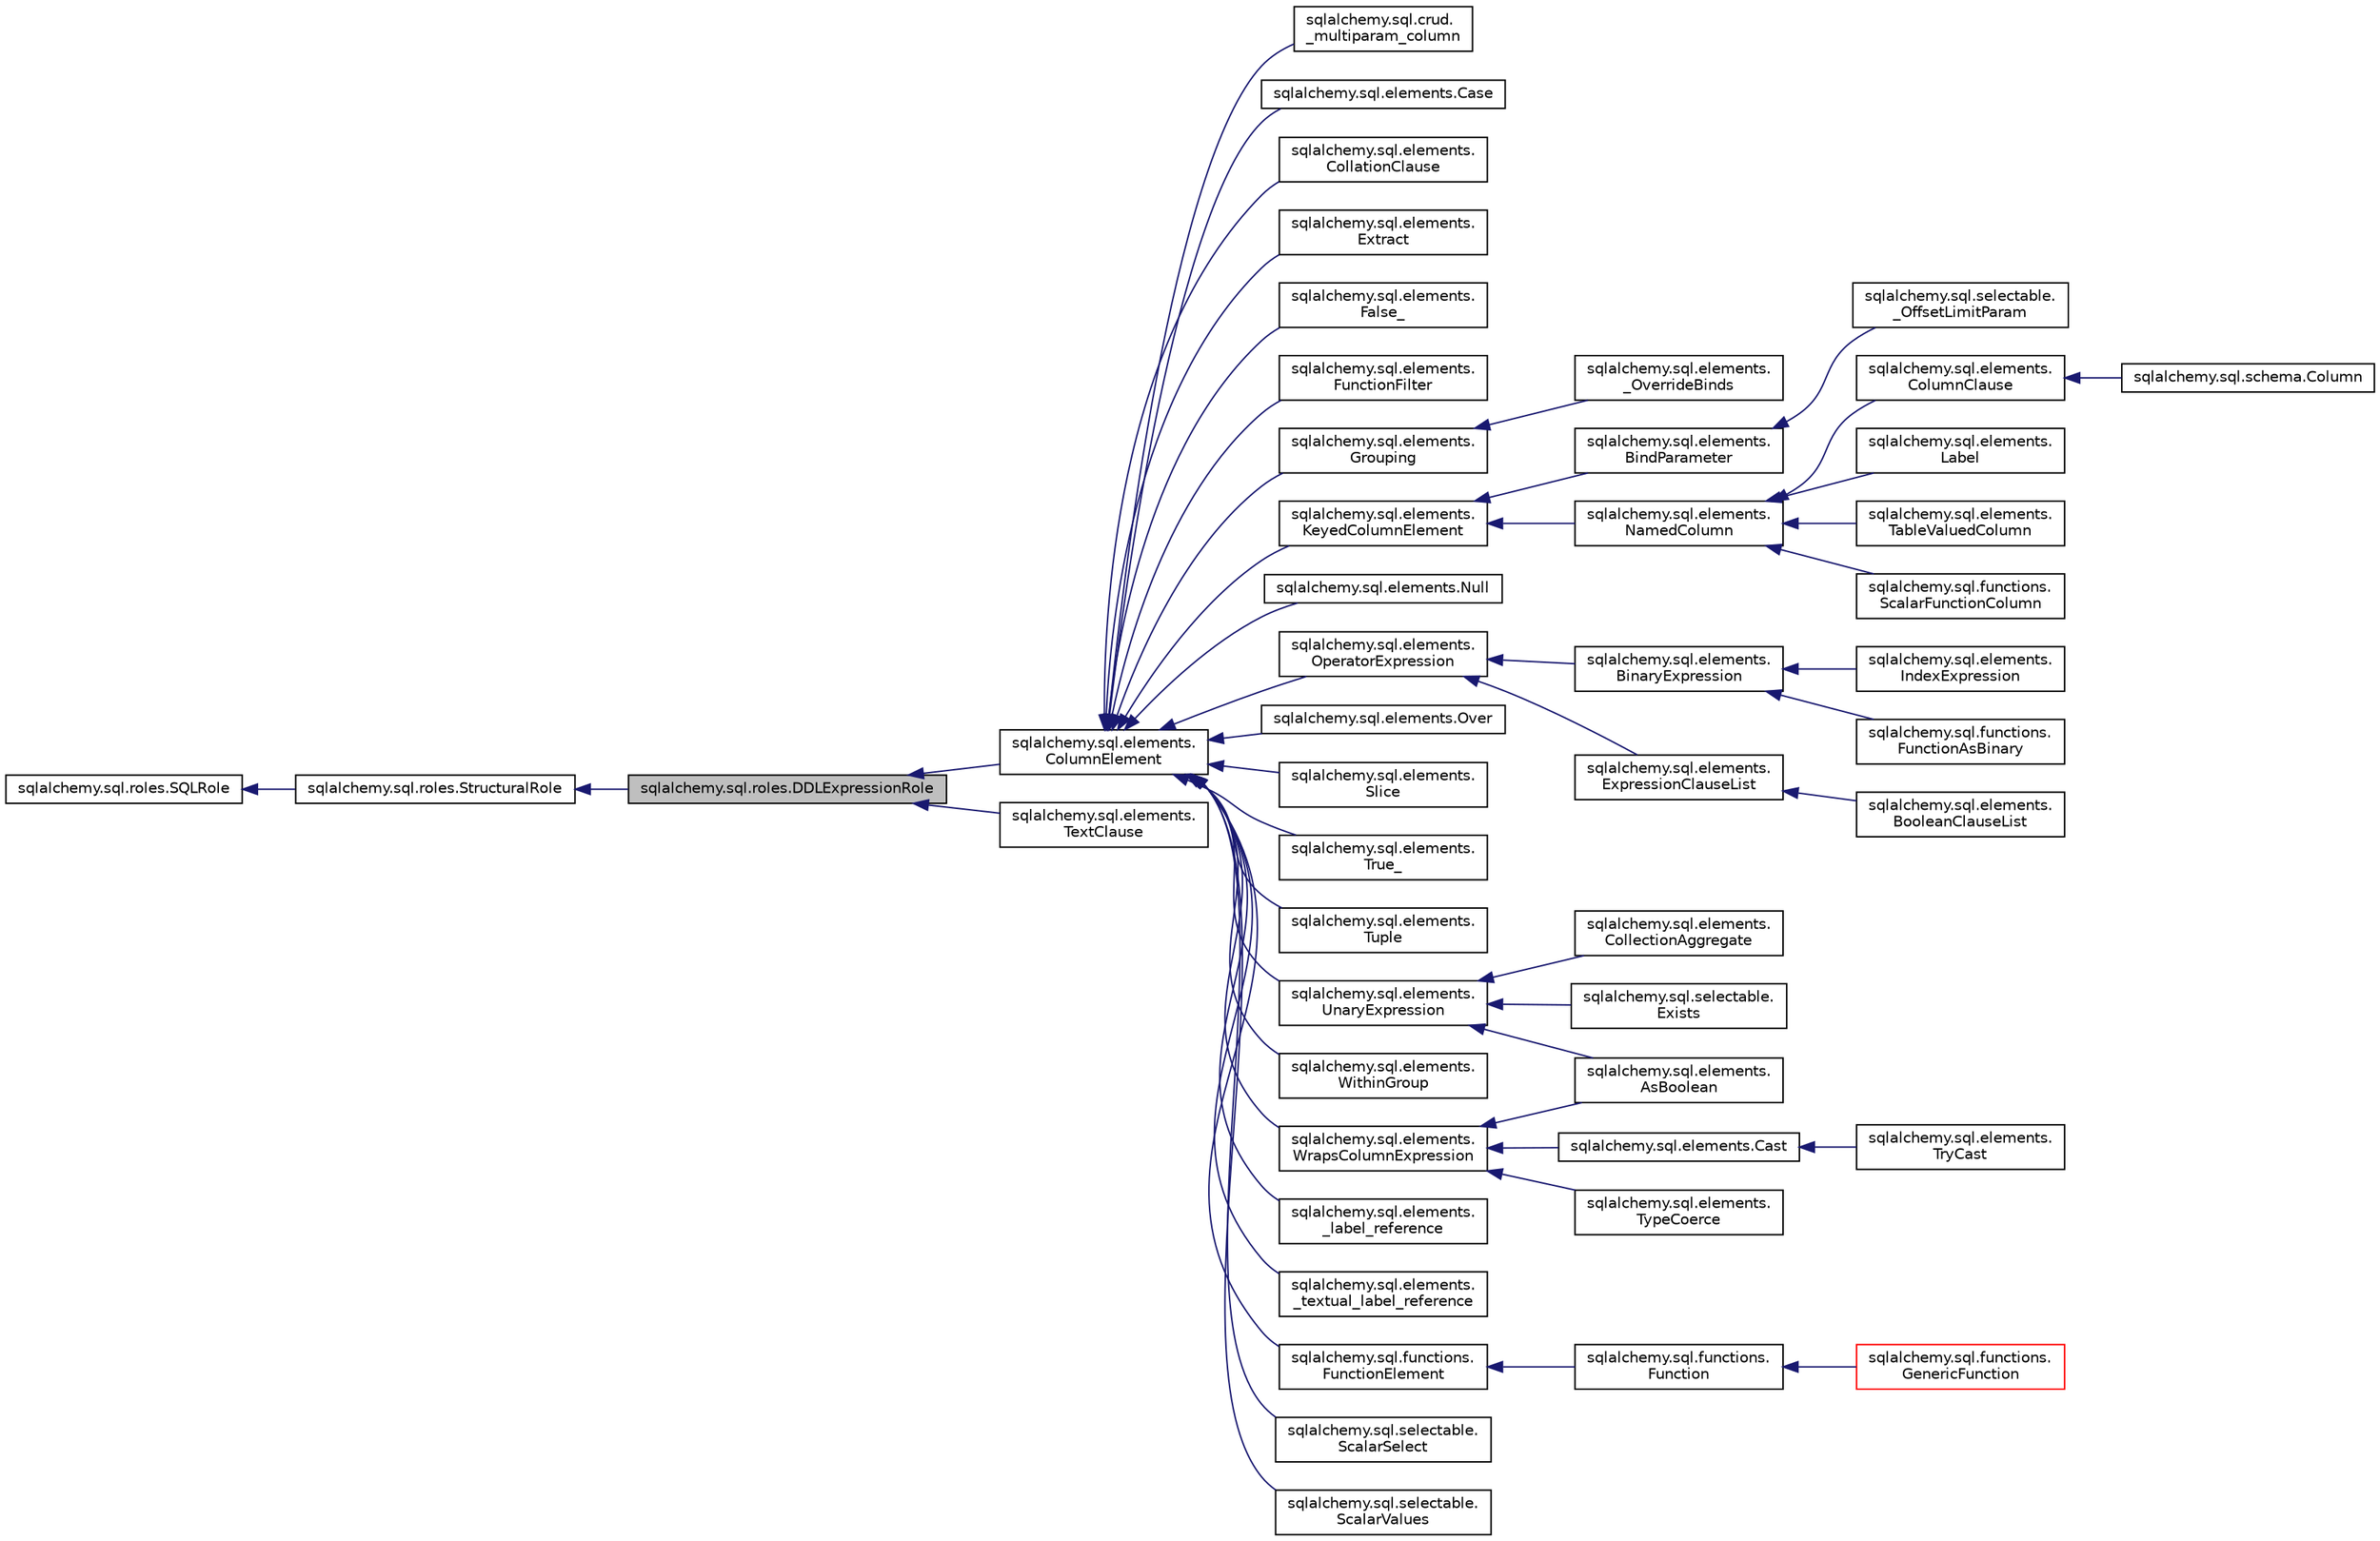 digraph "sqlalchemy.sql.roles.DDLExpressionRole"
{
 // LATEX_PDF_SIZE
  edge [fontname="Helvetica",fontsize="10",labelfontname="Helvetica",labelfontsize="10"];
  node [fontname="Helvetica",fontsize="10",shape=record];
  rankdir="LR";
  Node1 [label="sqlalchemy.sql.roles.DDLExpressionRole",height=0.2,width=0.4,color="black", fillcolor="grey75", style="filled", fontcolor="black",tooltip=" "];
  Node2 -> Node1 [dir="back",color="midnightblue",fontsize="10",style="solid",fontname="Helvetica"];
  Node2 [label="sqlalchemy.sql.roles.StructuralRole",height=0.2,width=0.4,color="black", fillcolor="white", style="filled",URL="$classsqlalchemy_1_1sql_1_1roles_1_1StructuralRole.html",tooltip=" "];
  Node3 -> Node2 [dir="back",color="midnightblue",fontsize="10",style="solid",fontname="Helvetica"];
  Node3 [label="sqlalchemy.sql.roles.SQLRole",height=0.2,width=0.4,color="black", fillcolor="white", style="filled",URL="$classsqlalchemy_1_1sql_1_1roles_1_1SQLRole.html",tooltip=" "];
  Node1 -> Node4 [dir="back",color="midnightblue",fontsize="10",style="solid",fontname="Helvetica"];
  Node4 [label="sqlalchemy.sql.elements.\lColumnElement",height=0.2,width=0.4,color="black", fillcolor="white", style="filled",URL="$classsqlalchemy_1_1sql_1_1elements_1_1ColumnElement.html",tooltip=" "];
  Node4 -> Node5 [dir="back",color="midnightblue",fontsize="10",style="solid",fontname="Helvetica"];
  Node5 [label="sqlalchemy.sql.crud.\l_multiparam_column",height=0.2,width=0.4,color="black", fillcolor="white", style="filled",URL="$classsqlalchemy_1_1sql_1_1crud_1_1__multiparam__column.html",tooltip=" "];
  Node4 -> Node6 [dir="back",color="midnightblue",fontsize="10",style="solid",fontname="Helvetica"];
  Node6 [label="sqlalchemy.sql.elements.Case",height=0.2,width=0.4,color="black", fillcolor="white", style="filled",URL="$classsqlalchemy_1_1sql_1_1elements_1_1Case.html",tooltip=" "];
  Node4 -> Node7 [dir="back",color="midnightblue",fontsize="10",style="solid",fontname="Helvetica"];
  Node7 [label="sqlalchemy.sql.elements.\lCollationClause",height=0.2,width=0.4,color="black", fillcolor="white", style="filled",URL="$classsqlalchemy_1_1sql_1_1elements_1_1CollationClause.html",tooltip=" "];
  Node4 -> Node8 [dir="back",color="midnightblue",fontsize="10",style="solid",fontname="Helvetica"];
  Node8 [label="sqlalchemy.sql.elements.\lExtract",height=0.2,width=0.4,color="black", fillcolor="white", style="filled",URL="$classsqlalchemy_1_1sql_1_1elements_1_1Extract.html",tooltip=" "];
  Node4 -> Node9 [dir="back",color="midnightblue",fontsize="10",style="solid",fontname="Helvetica"];
  Node9 [label="sqlalchemy.sql.elements.\lFalse_",height=0.2,width=0.4,color="black", fillcolor="white", style="filled",URL="$classsqlalchemy_1_1sql_1_1elements_1_1False__.html",tooltip=" "];
  Node4 -> Node10 [dir="back",color="midnightblue",fontsize="10",style="solid",fontname="Helvetica"];
  Node10 [label="sqlalchemy.sql.elements.\lFunctionFilter",height=0.2,width=0.4,color="black", fillcolor="white", style="filled",URL="$classsqlalchemy_1_1sql_1_1elements_1_1FunctionFilter.html",tooltip=" "];
  Node4 -> Node11 [dir="back",color="midnightblue",fontsize="10",style="solid",fontname="Helvetica"];
  Node11 [label="sqlalchemy.sql.elements.\lGrouping",height=0.2,width=0.4,color="black", fillcolor="white", style="filled",URL="$classsqlalchemy_1_1sql_1_1elements_1_1Grouping.html",tooltip=" "];
  Node11 -> Node12 [dir="back",color="midnightblue",fontsize="10",style="solid",fontname="Helvetica"];
  Node12 [label="sqlalchemy.sql.elements.\l_OverrideBinds",height=0.2,width=0.4,color="black", fillcolor="white", style="filled",URL="$classsqlalchemy_1_1sql_1_1elements_1_1__OverrideBinds.html",tooltip=" "];
  Node4 -> Node13 [dir="back",color="midnightblue",fontsize="10",style="solid",fontname="Helvetica"];
  Node13 [label="sqlalchemy.sql.elements.\lKeyedColumnElement",height=0.2,width=0.4,color="black", fillcolor="white", style="filled",URL="$classsqlalchemy_1_1sql_1_1elements_1_1KeyedColumnElement.html",tooltip=" "];
  Node13 -> Node14 [dir="back",color="midnightblue",fontsize="10",style="solid",fontname="Helvetica"];
  Node14 [label="sqlalchemy.sql.elements.\lBindParameter",height=0.2,width=0.4,color="black", fillcolor="white", style="filled",URL="$classsqlalchemy_1_1sql_1_1elements_1_1BindParameter.html",tooltip=" "];
  Node14 -> Node15 [dir="back",color="midnightblue",fontsize="10",style="solid",fontname="Helvetica"];
  Node15 [label="sqlalchemy.sql.selectable.\l_OffsetLimitParam",height=0.2,width=0.4,color="black", fillcolor="white", style="filled",URL="$classsqlalchemy_1_1sql_1_1selectable_1_1__OffsetLimitParam.html",tooltip=" "];
  Node13 -> Node16 [dir="back",color="midnightblue",fontsize="10",style="solid",fontname="Helvetica"];
  Node16 [label="sqlalchemy.sql.elements.\lNamedColumn",height=0.2,width=0.4,color="black", fillcolor="white", style="filled",URL="$classsqlalchemy_1_1sql_1_1elements_1_1NamedColumn.html",tooltip=" "];
  Node16 -> Node17 [dir="back",color="midnightblue",fontsize="10",style="solid",fontname="Helvetica"];
  Node17 [label="sqlalchemy.sql.elements.\lColumnClause",height=0.2,width=0.4,color="black", fillcolor="white", style="filled",URL="$classsqlalchemy_1_1sql_1_1elements_1_1ColumnClause.html",tooltip=" "];
  Node17 -> Node18 [dir="back",color="midnightblue",fontsize="10",style="solid",fontname="Helvetica"];
  Node18 [label="sqlalchemy.sql.schema.Column",height=0.2,width=0.4,color="black", fillcolor="white", style="filled",URL="$classsqlalchemy_1_1sql_1_1schema_1_1Column.html",tooltip=" "];
  Node16 -> Node19 [dir="back",color="midnightblue",fontsize="10",style="solid",fontname="Helvetica"];
  Node19 [label="sqlalchemy.sql.elements.\lLabel",height=0.2,width=0.4,color="black", fillcolor="white", style="filled",URL="$classsqlalchemy_1_1sql_1_1elements_1_1Label.html",tooltip=" "];
  Node16 -> Node20 [dir="back",color="midnightblue",fontsize="10",style="solid",fontname="Helvetica"];
  Node20 [label="sqlalchemy.sql.elements.\lTableValuedColumn",height=0.2,width=0.4,color="black", fillcolor="white", style="filled",URL="$classsqlalchemy_1_1sql_1_1elements_1_1TableValuedColumn.html",tooltip=" "];
  Node16 -> Node21 [dir="back",color="midnightblue",fontsize="10",style="solid",fontname="Helvetica"];
  Node21 [label="sqlalchemy.sql.functions.\lScalarFunctionColumn",height=0.2,width=0.4,color="black", fillcolor="white", style="filled",URL="$classsqlalchemy_1_1sql_1_1functions_1_1ScalarFunctionColumn.html",tooltip=" "];
  Node4 -> Node22 [dir="back",color="midnightblue",fontsize="10",style="solid",fontname="Helvetica"];
  Node22 [label="sqlalchemy.sql.elements.Null",height=0.2,width=0.4,color="black", fillcolor="white", style="filled",URL="$classsqlalchemy_1_1sql_1_1elements_1_1Null.html",tooltip=" "];
  Node4 -> Node23 [dir="back",color="midnightblue",fontsize="10",style="solid",fontname="Helvetica"];
  Node23 [label="sqlalchemy.sql.elements.\lOperatorExpression",height=0.2,width=0.4,color="black", fillcolor="white", style="filled",URL="$classsqlalchemy_1_1sql_1_1elements_1_1OperatorExpression.html",tooltip=" "];
  Node23 -> Node24 [dir="back",color="midnightblue",fontsize="10",style="solid",fontname="Helvetica"];
  Node24 [label="sqlalchemy.sql.elements.\lBinaryExpression",height=0.2,width=0.4,color="black", fillcolor="white", style="filled",URL="$classsqlalchemy_1_1sql_1_1elements_1_1BinaryExpression.html",tooltip=" "];
  Node24 -> Node25 [dir="back",color="midnightblue",fontsize="10",style="solid",fontname="Helvetica"];
  Node25 [label="sqlalchemy.sql.elements.\lIndexExpression",height=0.2,width=0.4,color="black", fillcolor="white", style="filled",URL="$classsqlalchemy_1_1sql_1_1elements_1_1IndexExpression.html",tooltip=" "];
  Node24 -> Node26 [dir="back",color="midnightblue",fontsize="10",style="solid",fontname="Helvetica"];
  Node26 [label="sqlalchemy.sql.functions.\lFunctionAsBinary",height=0.2,width=0.4,color="black", fillcolor="white", style="filled",URL="$classsqlalchemy_1_1sql_1_1functions_1_1FunctionAsBinary.html",tooltip=" "];
  Node23 -> Node27 [dir="back",color="midnightblue",fontsize="10",style="solid",fontname="Helvetica"];
  Node27 [label="sqlalchemy.sql.elements.\lExpressionClauseList",height=0.2,width=0.4,color="black", fillcolor="white", style="filled",URL="$classsqlalchemy_1_1sql_1_1elements_1_1ExpressionClauseList.html",tooltip=" "];
  Node27 -> Node28 [dir="back",color="midnightblue",fontsize="10",style="solid",fontname="Helvetica"];
  Node28 [label="sqlalchemy.sql.elements.\lBooleanClauseList",height=0.2,width=0.4,color="black", fillcolor="white", style="filled",URL="$classsqlalchemy_1_1sql_1_1elements_1_1BooleanClauseList.html",tooltip=" "];
  Node4 -> Node29 [dir="back",color="midnightblue",fontsize="10",style="solid",fontname="Helvetica"];
  Node29 [label="sqlalchemy.sql.elements.Over",height=0.2,width=0.4,color="black", fillcolor="white", style="filled",URL="$classsqlalchemy_1_1sql_1_1elements_1_1Over.html",tooltip=" "];
  Node4 -> Node30 [dir="back",color="midnightblue",fontsize="10",style="solid",fontname="Helvetica"];
  Node30 [label="sqlalchemy.sql.elements.\lSlice",height=0.2,width=0.4,color="black", fillcolor="white", style="filled",URL="$classsqlalchemy_1_1sql_1_1elements_1_1Slice.html",tooltip=" "];
  Node4 -> Node31 [dir="back",color="midnightblue",fontsize="10",style="solid",fontname="Helvetica"];
  Node31 [label="sqlalchemy.sql.elements.\lTrue_",height=0.2,width=0.4,color="black", fillcolor="white", style="filled",URL="$classsqlalchemy_1_1sql_1_1elements_1_1True__.html",tooltip=" "];
  Node4 -> Node32 [dir="back",color="midnightblue",fontsize="10",style="solid",fontname="Helvetica"];
  Node32 [label="sqlalchemy.sql.elements.\lTuple",height=0.2,width=0.4,color="black", fillcolor="white", style="filled",URL="$classsqlalchemy_1_1sql_1_1elements_1_1Tuple.html",tooltip=" "];
  Node4 -> Node33 [dir="back",color="midnightblue",fontsize="10",style="solid",fontname="Helvetica"];
  Node33 [label="sqlalchemy.sql.elements.\lUnaryExpression",height=0.2,width=0.4,color="black", fillcolor="white", style="filled",URL="$classsqlalchemy_1_1sql_1_1elements_1_1UnaryExpression.html",tooltip=" "];
  Node33 -> Node34 [dir="back",color="midnightblue",fontsize="10",style="solid",fontname="Helvetica"];
  Node34 [label="sqlalchemy.sql.elements.\lAsBoolean",height=0.2,width=0.4,color="black", fillcolor="white", style="filled",URL="$classsqlalchemy_1_1sql_1_1elements_1_1AsBoolean.html",tooltip=" "];
  Node33 -> Node35 [dir="back",color="midnightblue",fontsize="10",style="solid",fontname="Helvetica"];
  Node35 [label="sqlalchemy.sql.elements.\lCollectionAggregate",height=0.2,width=0.4,color="black", fillcolor="white", style="filled",URL="$classsqlalchemy_1_1sql_1_1elements_1_1CollectionAggregate.html",tooltip=" "];
  Node33 -> Node36 [dir="back",color="midnightblue",fontsize="10",style="solid",fontname="Helvetica"];
  Node36 [label="sqlalchemy.sql.selectable.\lExists",height=0.2,width=0.4,color="black", fillcolor="white", style="filled",URL="$classsqlalchemy_1_1sql_1_1selectable_1_1Exists.html",tooltip=" "];
  Node4 -> Node37 [dir="back",color="midnightblue",fontsize="10",style="solid",fontname="Helvetica"];
  Node37 [label="sqlalchemy.sql.elements.\lWithinGroup",height=0.2,width=0.4,color="black", fillcolor="white", style="filled",URL="$classsqlalchemy_1_1sql_1_1elements_1_1WithinGroup.html",tooltip=" "];
  Node4 -> Node38 [dir="back",color="midnightblue",fontsize="10",style="solid",fontname="Helvetica"];
  Node38 [label="sqlalchemy.sql.elements.\lWrapsColumnExpression",height=0.2,width=0.4,color="black", fillcolor="white", style="filled",URL="$classsqlalchemy_1_1sql_1_1elements_1_1WrapsColumnExpression.html",tooltip=" "];
  Node38 -> Node34 [dir="back",color="midnightblue",fontsize="10",style="solid",fontname="Helvetica"];
  Node38 -> Node39 [dir="back",color="midnightblue",fontsize="10",style="solid",fontname="Helvetica"];
  Node39 [label="sqlalchemy.sql.elements.Cast",height=0.2,width=0.4,color="black", fillcolor="white", style="filled",URL="$classsqlalchemy_1_1sql_1_1elements_1_1Cast.html",tooltip=" "];
  Node39 -> Node40 [dir="back",color="midnightblue",fontsize="10",style="solid",fontname="Helvetica"];
  Node40 [label="sqlalchemy.sql.elements.\lTryCast",height=0.2,width=0.4,color="black", fillcolor="white", style="filled",URL="$classsqlalchemy_1_1sql_1_1elements_1_1TryCast.html",tooltip=" "];
  Node38 -> Node41 [dir="back",color="midnightblue",fontsize="10",style="solid",fontname="Helvetica"];
  Node41 [label="sqlalchemy.sql.elements.\lTypeCoerce",height=0.2,width=0.4,color="black", fillcolor="white", style="filled",URL="$classsqlalchemy_1_1sql_1_1elements_1_1TypeCoerce.html",tooltip=" "];
  Node4 -> Node42 [dir="back",color="midnightblue",fontsize="10",style="solid",fontname="Helvetica"];
  Node42 [label="sqlalchemy.sql.elements.\l_label_reference",height=0.2,width=0.4,color="black", fillcolor="white", style="filled",URL="$classsqlalchemy_1_1sql_1_1elements_1_1__label__reference.html",tooltip=" "];
  Node4 -> Node43 [dir="back",color="midnightblue",fontsize="10",style="solid",fontname="Helvetica"];
  Node43 [label="sqlalchemy.sql.elements.\l_textual_label_reference",height=0.2,width=0.4,color="black", fillcolor="white", style="filled",URL="$classsqlalchemy_1_1sql_1_1elements_1_1__textual__label__reference.html",tooltip=" "];
  Node4 -> Node44 [dir="back",color="midnightblue",fontsize="10",style="solid",fontname="Helvetica"];
  Node44 [label="sqlalchemy.sql.functions.\lFunctionElement",height=0.2,width=0.4,color="black", fillcolor="white", style="filled",URL="$classsqlalchemy_1_1sql_1_1functions_1_1FunctionElement.html",tooltip=" "];
  Node44 -> Node45 [dir="back",color="midnightblue",fontsize="10",style="solid",fontname="Helvetica"];
  Node45 [label="sqlalchemy.sql.functions.\lFunction",height=0.2,width=0.4,color="black", fillcolor="white", style="filled",URL="$classsqlalchemy_1_1sql_1_1functions_1_1Function.html",tooltip=" "];
  Node45 -> Node46 [dir="back",color="midnightblue",fontsize="10",style="solid",fontname="Helvetica"];
  Node46 [label="sqlalchemy.sql.functions.\lGenericFunction",height=0.2,width=0.4,color="red", fillcolor="white", style="filled",URL="$classsqlalchemy_1_1sql_1_1functions_1_1GenericFunction.html",tooltip=" "];
  Node4 -> Node81 [dir="back",color="midnightblue",fontsize="10",style="solid",fontname="Helvetica"];
  Node81 [label="sqlalchemy.sql.selectable.\lScalarSelect",height=0.2,width=0.4,color="black", fillcolor="white", style="filled",URL="$classsqlalchemy_1_1sql_1_1selectable_1_1ScalarSelect.html",tooltip=" "];
  Node4 -> Node82 [dir="back",color="midnightblue",fontsize="10",style="solid",fontname="Helvetica"];
  Node82 [label="sqlalchemy.sql.selectable.\lScalarValues",height=0.2,width=0.4,color="black", fillcolor="white", style="filled",URL="$classsqlalchemy_1_1sql_1_1selectable_1_1ScalarValues.html",tooltip=" "];
  Node1 -> Node83 [dir="back",color="midnightblue",fontsize="10",style="solid",fontname="Helvetica"];
  Node83 [label="sqlalchemy.sql.elements.\lTextClause",height=0.2,width=0.4,color="black", fillcolor="white", style="filled",URL="$classsqlalchemy_1_1sql_1_1elements_1_1TextClause.html",tooltip=" "];
}
